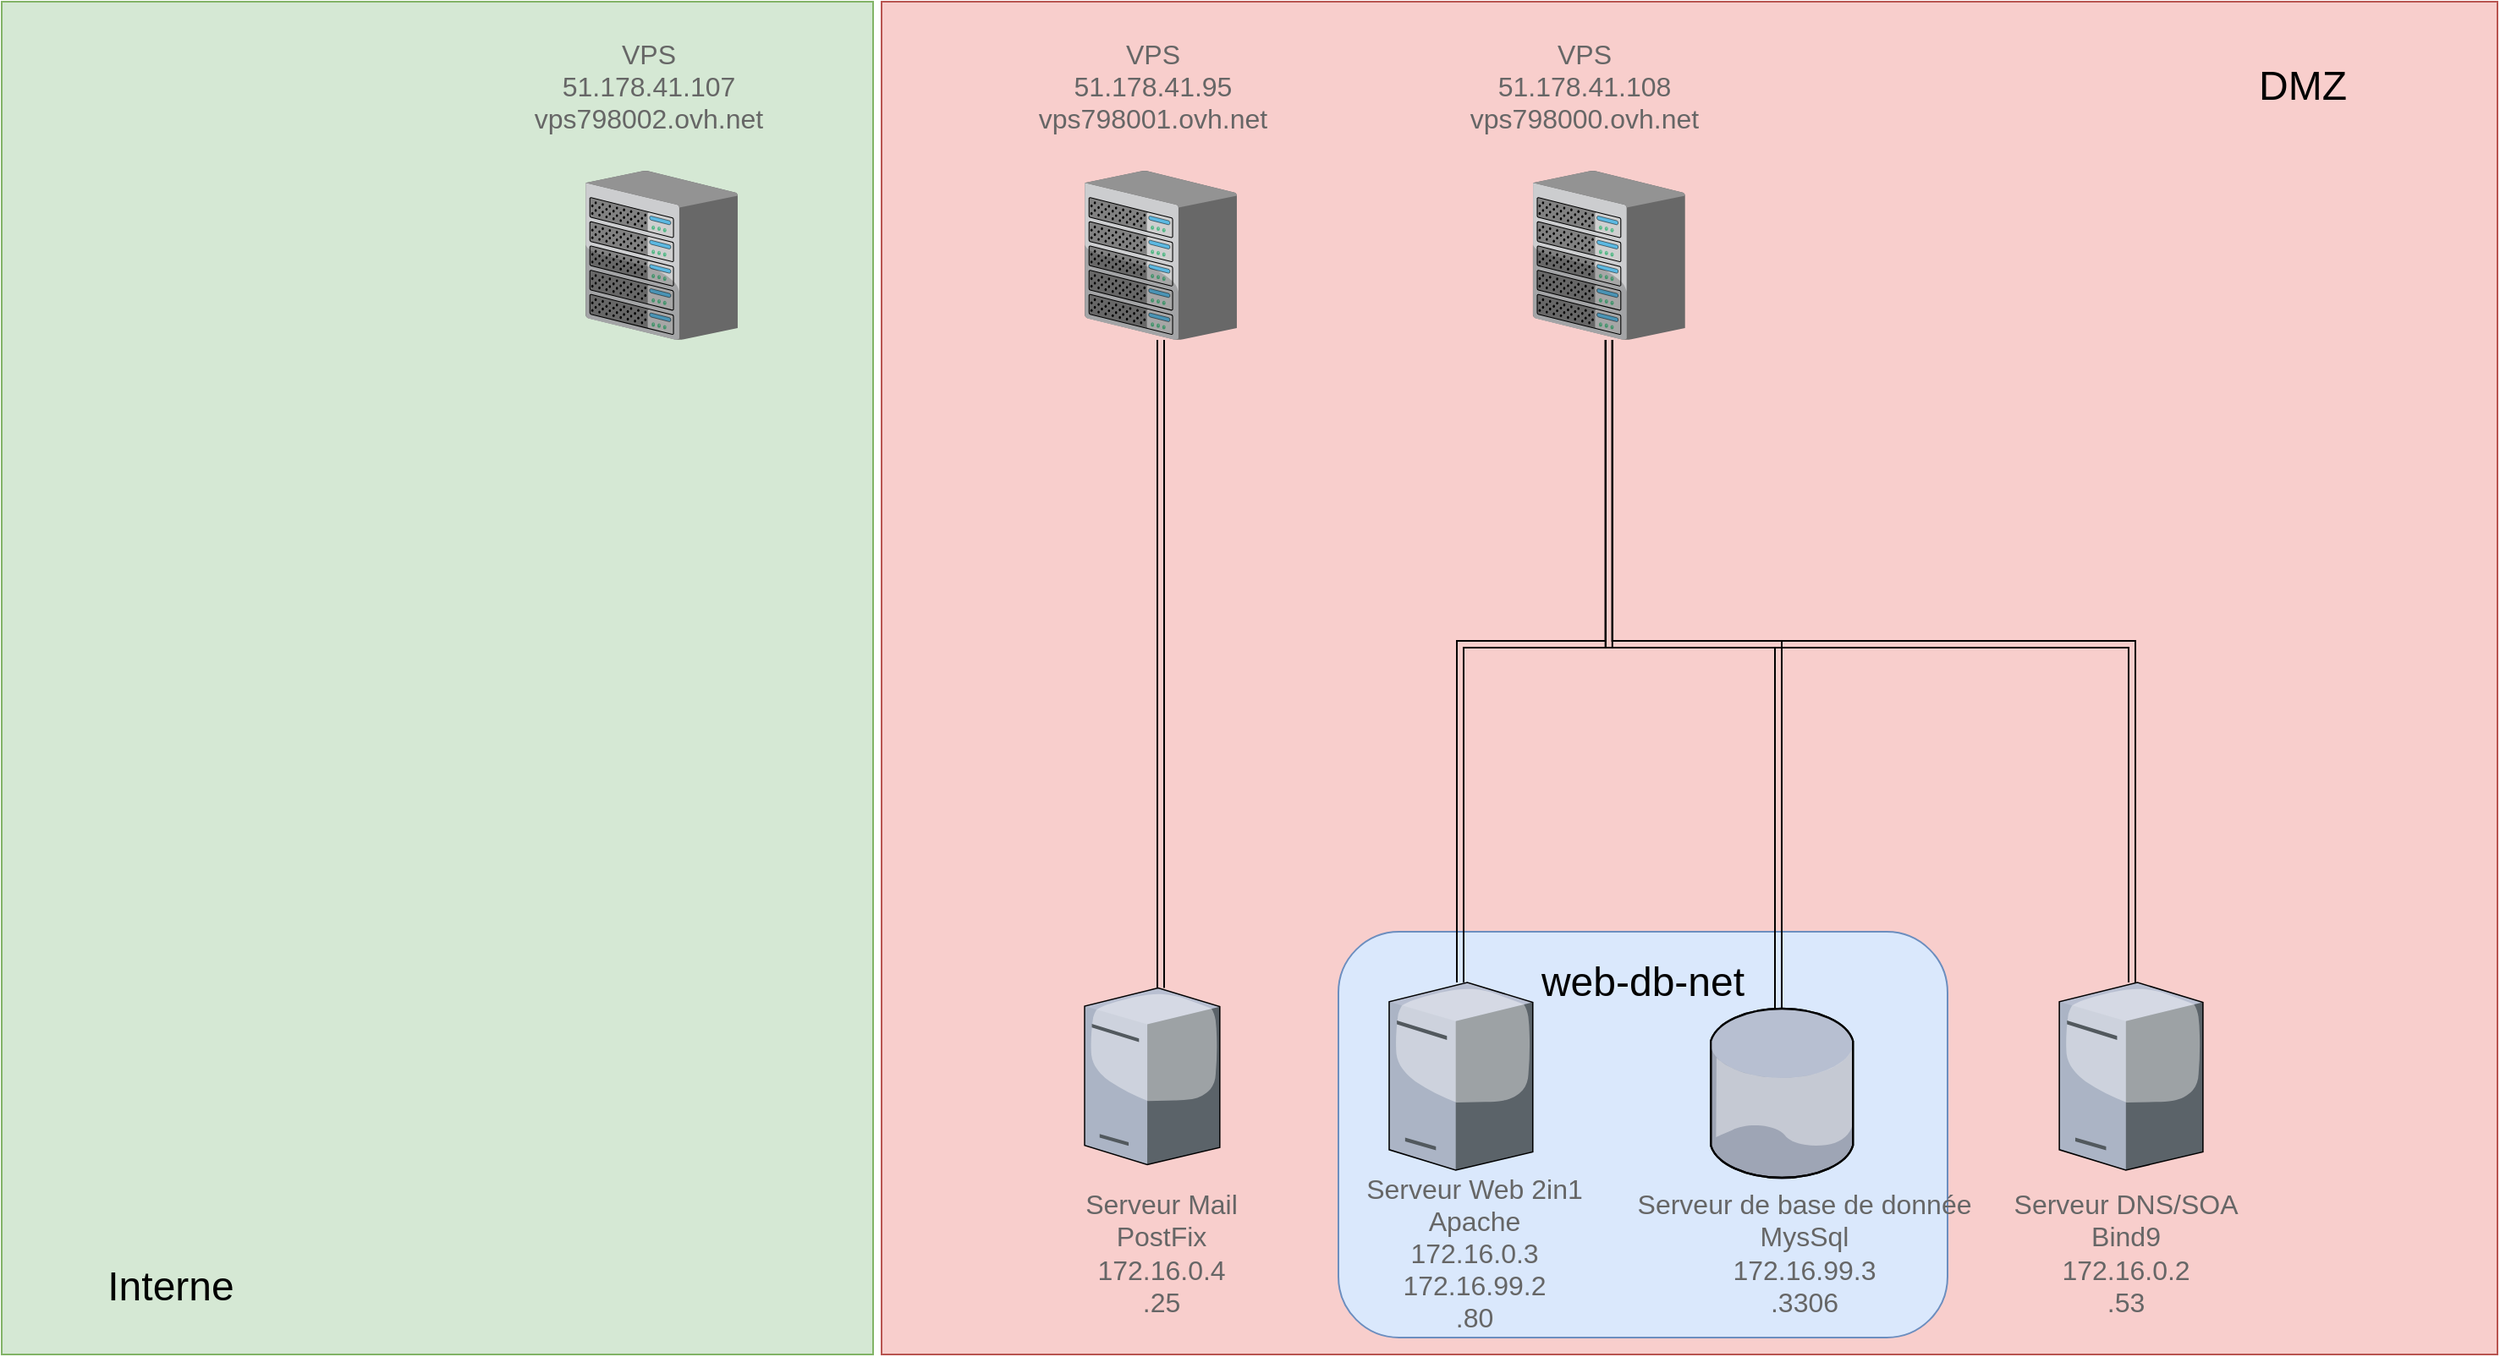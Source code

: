 <mxfile version="12.6.5" type="device"><diagram name="Page-1" id="e3a06f82-3646-2815-327d-82caf3d4e204"><mxGraphModel dx="1843" dy="1415" grid="1" gridSize="10" guides="1" tooltips="1" connect="1" arrows="1" fold="1" page="1" pageScale="1.5" pageWidth="1169" pageHeight="826" background="none" math="0" shadow="0"><root><mxCell id="0" style=";html=1;"/><mxCell id="1" style=";html=1;" parent="0"/><mxCell id="TEE3TmaWvW52GE5gAnOC-2" value="" style="rounded=1;whiteSpace=wrap;html=1;arcSize=0;fillColor=#d5e8d4;strokeColor=#82b366;" vertex="1" parent="1"><mxGeometry x="220" y="100" width="515" height="800" as="geometry"/></mxCell><mxCell id="TEE3TmaWvW52GE5gAnOC-1" value="" style="rounded=1;whiteSpace=wrap;html=1;arcSize=0;fillColor=#f8cecc;strokeColor=#b85450;" vertex="1" parent="1"><mxGeometry x="740" y="100" width="955" height="800" as="geometry"/></mxCell><mxCell id="yzOCmv-NdBko5Yc-X_hZ-17" style="edgeStyle=orthogonalEdgeStyle;shape=link;rounded=0;orthogonalLoop=1;jettySize=auto;html=1;fontSize=16;" parent="1" source="CLFpHKBw1dhiwHM7FN5G-16" target="yzOCmv-NdBko5Yc-X_hZ-13" edge="1"><mxGeometry relative="1" as="geometry"><mxPoint x="905" y="670.0" as="targetPoint"/><Array as="points"><mxPoint x="905" y="590"/><mxPoint x="905" y="590"/></Array></mxGeometry></mxCell><mxCell id="CLFpHKBw1dhiwHM7FN5G-16" value="" style="verticalLabelPosition=bottom;aspect=fixed;html=1;verticalAlign=top;strokeColor=#6881B3;align=center;outlineConnect=0;shape=mxgraph.citrix.chassis;fontFamily=Helvetica;fontSize=16;fontColor=#0066CC;strokeWidth=2;fillColor=#CCCCCC;" parent="1" vertex="1"><mxGeometry x="860" y="200" width="90" height="100" as="geometry"/></mxCell><mxCell id="CLFpHKBw1dhiwHM7FN5G-18" value="&lt;font style=&quot;font-size: 16px&quot; color=&quot;#666666&quot;&gt;VPS&lt;br&gt;&lt;/font&gt;&lt;span style=&quot;color: rgb(102 , 102 , 102)&quot;&gt;51.178.41.95&lt;br&gt;&lt;/span&gt;&lt;font color=&quot;#666666&quot;&gt;vps798001.ovh.net&lt;br&gt;&lt;/font&gt;" style="text;html=1;align=center;verticalAlign=middle;resizable=0;points=[];autosize=1;fontSize=16;" parent="1" vertex="1"><mxGeometry x="824.95" y="120" width="150" height="60" as="geometry"/></mxCell><mxCell id="CLFpHKBw1dhiwHM7FN5G-22" value="&lt;font style=&quot;font-size: 16px&quot; color=&quot;#666666&quot;&gt;Serveur DNS/SOA&lt;br style=&quot;font-size: 16px&quot;&gt;Bind9&lt;br&gt;&lt;/font&gt;&lt;span style=&quot;color: rgb(102 , 102 , 102)&quot;&gt;172.16.0.2&lt;/span&gt;&lt;font style=&quot;font-size: 16px&quot; color=&quot;#666666&quot;&gt;&lt;br style=&quot;font-size: 16px&quot;&gt;.53&lt;br style=&quot;font-size: 16px&quot;&gt;&lt;/font&gt;" style="text;html=1;align=center;verticalAlign=middle;resizable=0;points=[];autosize=1;fontSize=16;" parent="1" vertex="1"><mxGeometry x="1400.06" y="800" width="150" height="80" as="geometry"/></mxCell><mxCell id="yzOCmv-NdBko5Yc-X_hZ-1" value="" style="verticalLabelPosition=bottom;aspect=fixed;html=1;verticalAlign=top;strokeColor=#6881B3;align=center;outlineConnect=0;shape=mxgraph.citrix.chassis;fontFamily=Helvetica;fontSize=16;fontColor=#0066CC;strokeWidth=2;fillColor=#CCCCCC;" parent="1" vertex="1"><mxGeometry x="565" y="200" width="90" height="100" as="geometry"/></mxCell><mxCell id="vzoKfwkpeCVidZB7eSGQ-4" style="edgeStyle=orthogonalEdgeStyle;rounded=0;orthogonalLoop=1;jettySize=auto;html=1;shape=link;" parent="1" source="yzOCmv-NdBko5Yc-X_hZ-2" target="yzOCmv-NdBko5Yc-X_hZ-12" edge="1"><mxGeometry relative="1" as="geometry"><Array as="points"><mxPoint x="1170" y="480"/><mxPoint x="1479" y="480"/></Array></mxGeometry></mxCell><mxCell id="yzOCmv-NdBko5Yc-X_hZ-2" value="" style="verticalLabelPosition=bottom;aspect=fixed;html=1;verticalAlign=top;strokeColor=#6881B3;align=center;outlineConnect=0;shape=mxgraph.citrix.chassis;fontFamily=Helvetica;fontSize=16;fontColor=#0066CC;strokeWidth=2;fillColor=#CCCCCC;" parent="1" vertex="1"><mxGeometry x="1124.88" y="200" width="90" height="100" as="geometry"/></mxCell><mxCell id="yzOCmv-NdBko5Yc-X_hZ-3" value="&lt;font color=&quot;#666666&quot;&gt;VPS&lt;br&gt;51.178.41.107&lt;br&gt;vps798002.ovh.net&lt;br&gt;&lt;/font&gt;" style="text;html=1;align=center;verticalAlign=middle;resizable=0;points=[];autosize=1;fontSize=16;" parent="1" vertex="1"><mxGeometry x="527.44" y="120" width="150" height="60" as="geometry"/></mxCell><mxCell id="yzOCmv-NdBko5Yc-X_hZ-4" value="&lt;font style=&quot;font-size: 16px&quot; color=&quot;#666666&quot;&gt;VPS&lt;br&gt;&lt;/font&gt;&lt;span style=&quot;color: rgb(102 , 102 , 102)&quot;&gt;51.178.41.108&lt;br&gt;&lt;/span&gt;&lt;font color=&quot;#666666&quot;&gt;vps798000.ovh.net&lt;br&gt;&lt;/font&gt;" style="text;html=1;align=center;verticalAlign=middle;resizable=0;points=[];autosize=1;fontSize=16;" parent="1" vertex="1"><mxGeometry x="1080" y="120" width="150" height="60" as="geometry"/></mxCell><mxCell id="yzOCmv-NdBko5Yc-X_hZ-12" value="" style="verticalLabelPosition=bottom;aspect=fixed;html=1;verticalAlign=top;strokeColor=none;align=center;outlineConnect=0;shape=mxgraph.citrix.tower_server;fontSize=16;" parent="1" vertex="1"><mxGeometry x="1436.06" y="680" width="84.88" height="111" as="geometry"/></mxCell><mxCell id="yzOCmv-NdBko5Yc-X_hZ-13" value="" style="verticalLabelPosition=bottom;aspect=fixed;html=1;verticalAlign=top;strokeColor=none;align=center;outlineConnect=0;shape=mxgraph.citrix.license_server;fontSize=16;" parent="1" vertex="1"><mxGeometry x="860" y="683.25" width="79.91" height="104.5" as="geometry"/></mxCell><mxCell id="yzOCmv-NdBko5Yc-X_hZ-14" value="&lt;font style=&quot;font-size: 16px&quot; color=&quot;#666666&quot;&gt;Serveur Mail&lt;br&gt;PostFix&lt;br&gt;172.16.0.4&lt;br style=&quot;font-size: 16px&quot;&gt;.25&lt;br style=&quot;font-size: 16px&quot;&gt;&lt;/font&gt;" style="text;html=1;align=center;verticalAlign=middle;resizable=0;points=[];autosize=1;fontSize=16;" parent="1" vertex="1"><mxGeometry x="850" y="800" width="110" height="80" as="geometry"/></mxCell><mxCell id="TEE3TmaWvW52GE5gAnOC-3" value="&lt;font style=&quot;font-size: 24px&quot;&gt;Interne&lt;/font&gt;" style="text;html=1;strokeColor=none;fillColor=none;align=center;verticalAlign=middle;whiteSpace=wrap;rounded=0;" vertex="1" parent="1"><mxGeometry x="230" y="830" width="180" height="60" as="geometry"/></mxCell><mxCell id="TEE3TmaWvW52GE5gAnOC-4" value="&lt;font style=&quot;font-size: 24px&quot;&gt;DMZ&lt;/font&gt;" style="text;html=1;strokeColor=none;fillColor=none;align=center;verticalAlign=middle;whiteSpace=wrap;rounded=0;" vertex="1" parent="1"><mxGeometry x="1490" y="120" width="180" height="60" as="geometry"/></mxCell><mxCell id="TEE3TmaWvW52GE5gAnOC-5" value="" style="rounded=1;whiteSpace=wrap;html=1;fillColor=#dae8fc;strokeColor=#6c8ebf;" vertex="1" parent="1"><mxGeometry x="1010" y="650" width="360" height="240" as="geometry"/></mxCell><mxCell id="CLFpHKBw1dhiwHM7FN5G-21" value="&lt;font style=&quot;font-size: 16px&quot; color=&quot;#666666&quot;&gt;Serveur Web 2in1&lt;br style=&quot;font-size: 16px&quot;&gt;Apache&lt;br&gt;&lt;/font&gt;&lt;span style=&quot;color: rgb(102 , 102 , 102)&quot;&gt;172.16.0.3&lt;br&gt;&lt;/span&gt;&lt;span style=&quot;color: rgb(102 , 102 , 102)&quot;&gt;172.16.99.2&lt;/span&gt;&lt;font style=&quot;font-size: 16px&quot; color=&quot;#666666&quot;&gt;&lt;br style=&quot;font-size: 16px&quot;&gt;.80&lt;br style=&quot;font-size: 16px&quot;&gt;&lt;/font&gt;" style="text;html=1;align=center;verticalAlign=middle;resizable=0;points=[];autosize=1;fontSize=16;" parent="1" vertex="1"><mxGeometry x="1020" y="790" width="140" height="100" as="geometry"/></mxCell><mxCell id="yzOCmv-NdBko5Yc-X_hZ-9" value="" style="verticalLabelPosition=bottom;aspect=fixed;html=1;verticalAlign=top;strokeColor=none;align=center;outlineConnect=0;shape=mxgraph.citrix.license_server;fontSize=16;" parent="1" vertex="1"><mxGeometry x="1040" y="680" width="84.88" height="111" as="geometry"/></mxCell><mxCell id="vzoKfwkpeCVidZB7eSGQ-1" value="&lt;font style=&quot;font-size: 16px&quot; color=&quot;#666666&quot;&gt;Serveur de base de donnée&lt;br style=&quot;font-size: 16px&quot;&gt;MysSql&lt;br&gt;&lt;/font&gt;&lt;span style=&quot;color: rgb(102 , 102 , 102)&quot;&gt;172.16.99.3&lt;/span&gt;&lt;font style=&quot;font-size: 16px&quot; color=&quot;#666666&quot;&gt;&lt;br style=&quot;font-size: 16px&quot;&gt;.3306&lt;br style=&quot;font-size: 16px&quot;&gt;&lt;/font&gt;" style="text;html=1;align=center;verticalAlign=middle;resizable=0;points=[];autosize=1;fontSize=16;" parent="1" vertex="1"><mxGeometry x="1180" y="800" width="210" height="80" as="geometry"/></mxCell><mxCell id="vzoKfwkpeCVidZB7eSGQ-2" value="" style="verticalLabelPosition=bottom;aspect=fixed;html=1;verticalAlign=top;strokeColor=none;align=center;outlineConnect=0;shape=mxgraph.citrix.database;fontSize=16;" parent="1" vertex="1"><mxGeometry x="1230" y="695.5" width="85" height="100" as="geometry"/></mxCell><mxCell id="yzOCmv-NdBko5Yc-X_hZ-20" style="edgeStyle=orthogonalEdgeStyle;shape=link;rounded=0;orthogonalLoop=1;jettySize=auto;html=1;fontSize=16;" parent="1" source="yzOCmv-NdBko5Yc-X_hZ-2" target="yzOCmv-NdBko5Yc-X_hZ-9" edge="1"><mxGeometry relative="1" as="geometry"><Array as="points"><mxPoint x="1170" y="480"/><mxPoint x="1082" y="480"/></Array></mxGeometry></mxCell><mxCell id="vzoKfwkpeCVidZB7eSGQ-5" style="edgeStyle=orthogonalEdgeStyle;shape=link;rounded=0;orthogonalLoop=1;jettySize=auto;html=1;" parent="1" source="yzOCmv-NdBko5Yc-X_hZ-2" target="vzoKfwkpeCVidZB7eSGQ-2" edge="1"><mxGeometry relative="1" as="geometry"><Array as="points"><mxPoint x="1170" y="480"/><mxPoint x="1270" y="480"/></Array></mxGeometry></mxCell><mxCell id="TEE3TmaWvW52GE5gAnOC-7" value="&lt;font style=&quot;font-size: 24px&quot;&gt;web-db-net&lt;/font&gt;" style="text;html=1;strokeColor=none;fillColor=none;align=center;verticalAlign=middle;whiteSpace=wrap;rounded=0;" vertex="1" parent="1"><mxGeometry x="1100" y="650" width="180" height="60" as="geometry"/></mxCell></root></mxGraphModel></diagram></mxfile>